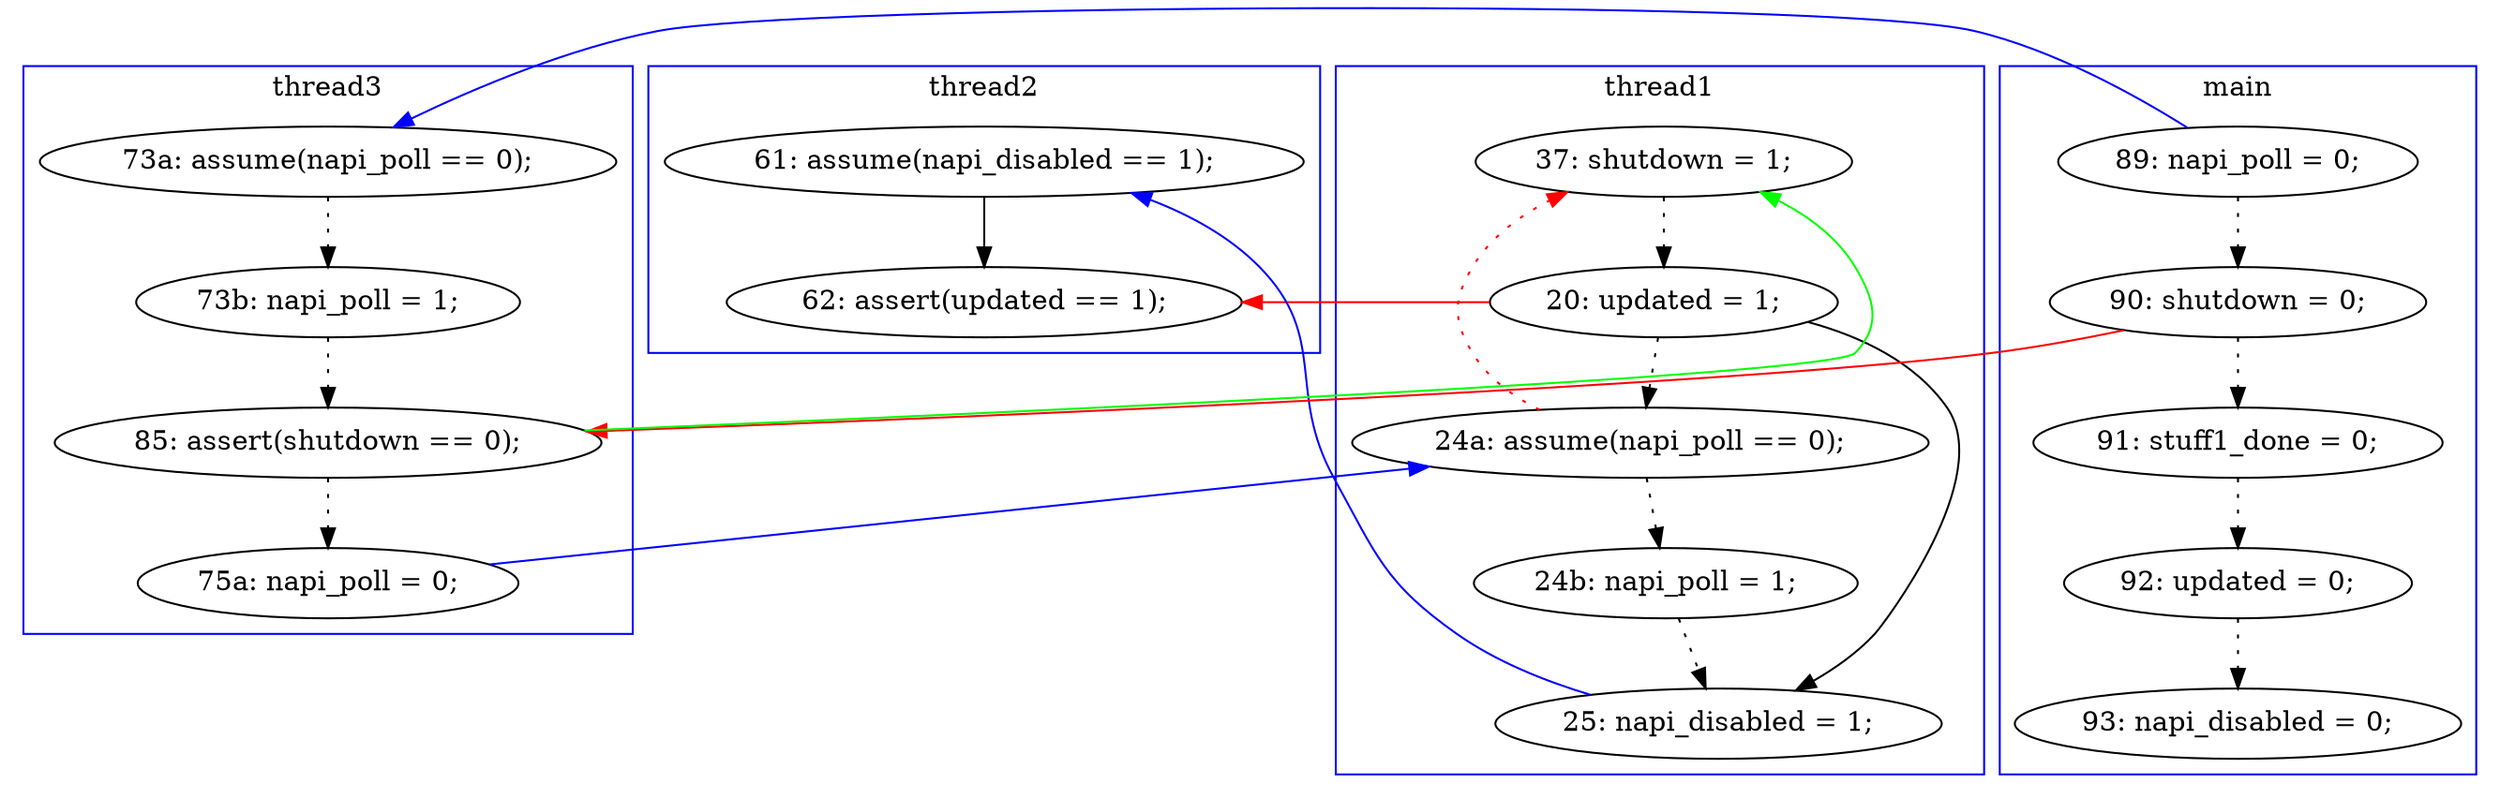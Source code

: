 digraph ProofObject {
	16 -> 17 [style = dotted, color = black]
	5 -> 6 [style = dotted, color = black]
	33 -> 40 [color = Black]
	39 -> 40 [style = dotted, color = black]
	38 -> 25 [style = dotted, color = red, constraint = false]
	40 -> 43 [color = Blue, constraint = false]
	2 -> 16 [color = Blue, constraint = false]
	33 -> 45 [color = Red, constraint = false]
	33 -> 38 [style = dotted, color = black]
	43 -> 45 [color = Black]
	2 -> 3 [style = dotted, color = black]
	25 -> 33 [style = dotted, color = black]
	22 -> 29 [style = dotted, color = black]
	22 -> 25 [color = Green, constraint = false]
	3 -> 22 [color = Red, constraint = false]
	17 -> 22 [style = dotted, color = black]
	29 -> 38 [color = Blue, constraint = false]
	38 -> 39 [style = dotted, color = black]
	4 -> 5 [style = dotted, color = black]
	3 -> 4 [style = dotted, color = black]
	subgraph cluster2 {
		label = thread2
		color = blue
		43  [label = "61: assume(napi_disabled == 1);"]
		45  [label = "62: assert(updated == 1);"]
	}
	subgraph cluster0 {
		label = main
		color = blue
		5  [label = "92: updated = 0;"]
		4  [label = "91: stuff1_done = 0;"]
		6  [label = "93: napi_disabled = 0;"]
		2  [label = "89: napi_poll = 0;"]
		3  [label = "90: shutdown = 0;"]
	}
	subgraph cluster3 {
		label = thread3
		color = blue
		16  [label = "73a: assume(napi_poll == 0);"]
		22  [label = "85: assert(shutdown == 0);"]
		29  [label = "75a: napi_poll = 0;"]
		17  [label = "73b: napi_poll = 1;"]
	}
	subgraph cluster1 {
		label = thread1
		color = blue
		33  [label = "20: updated = 1;"]
		40  [label = "25: napi_disabled = 1;"]
		39  [label = "24b: napi_poll = 1;"]
		38  [label = "24a: assume(napi_poll == 0);"]
		25  [label = "37: shutdown = 1;"]
	}
}